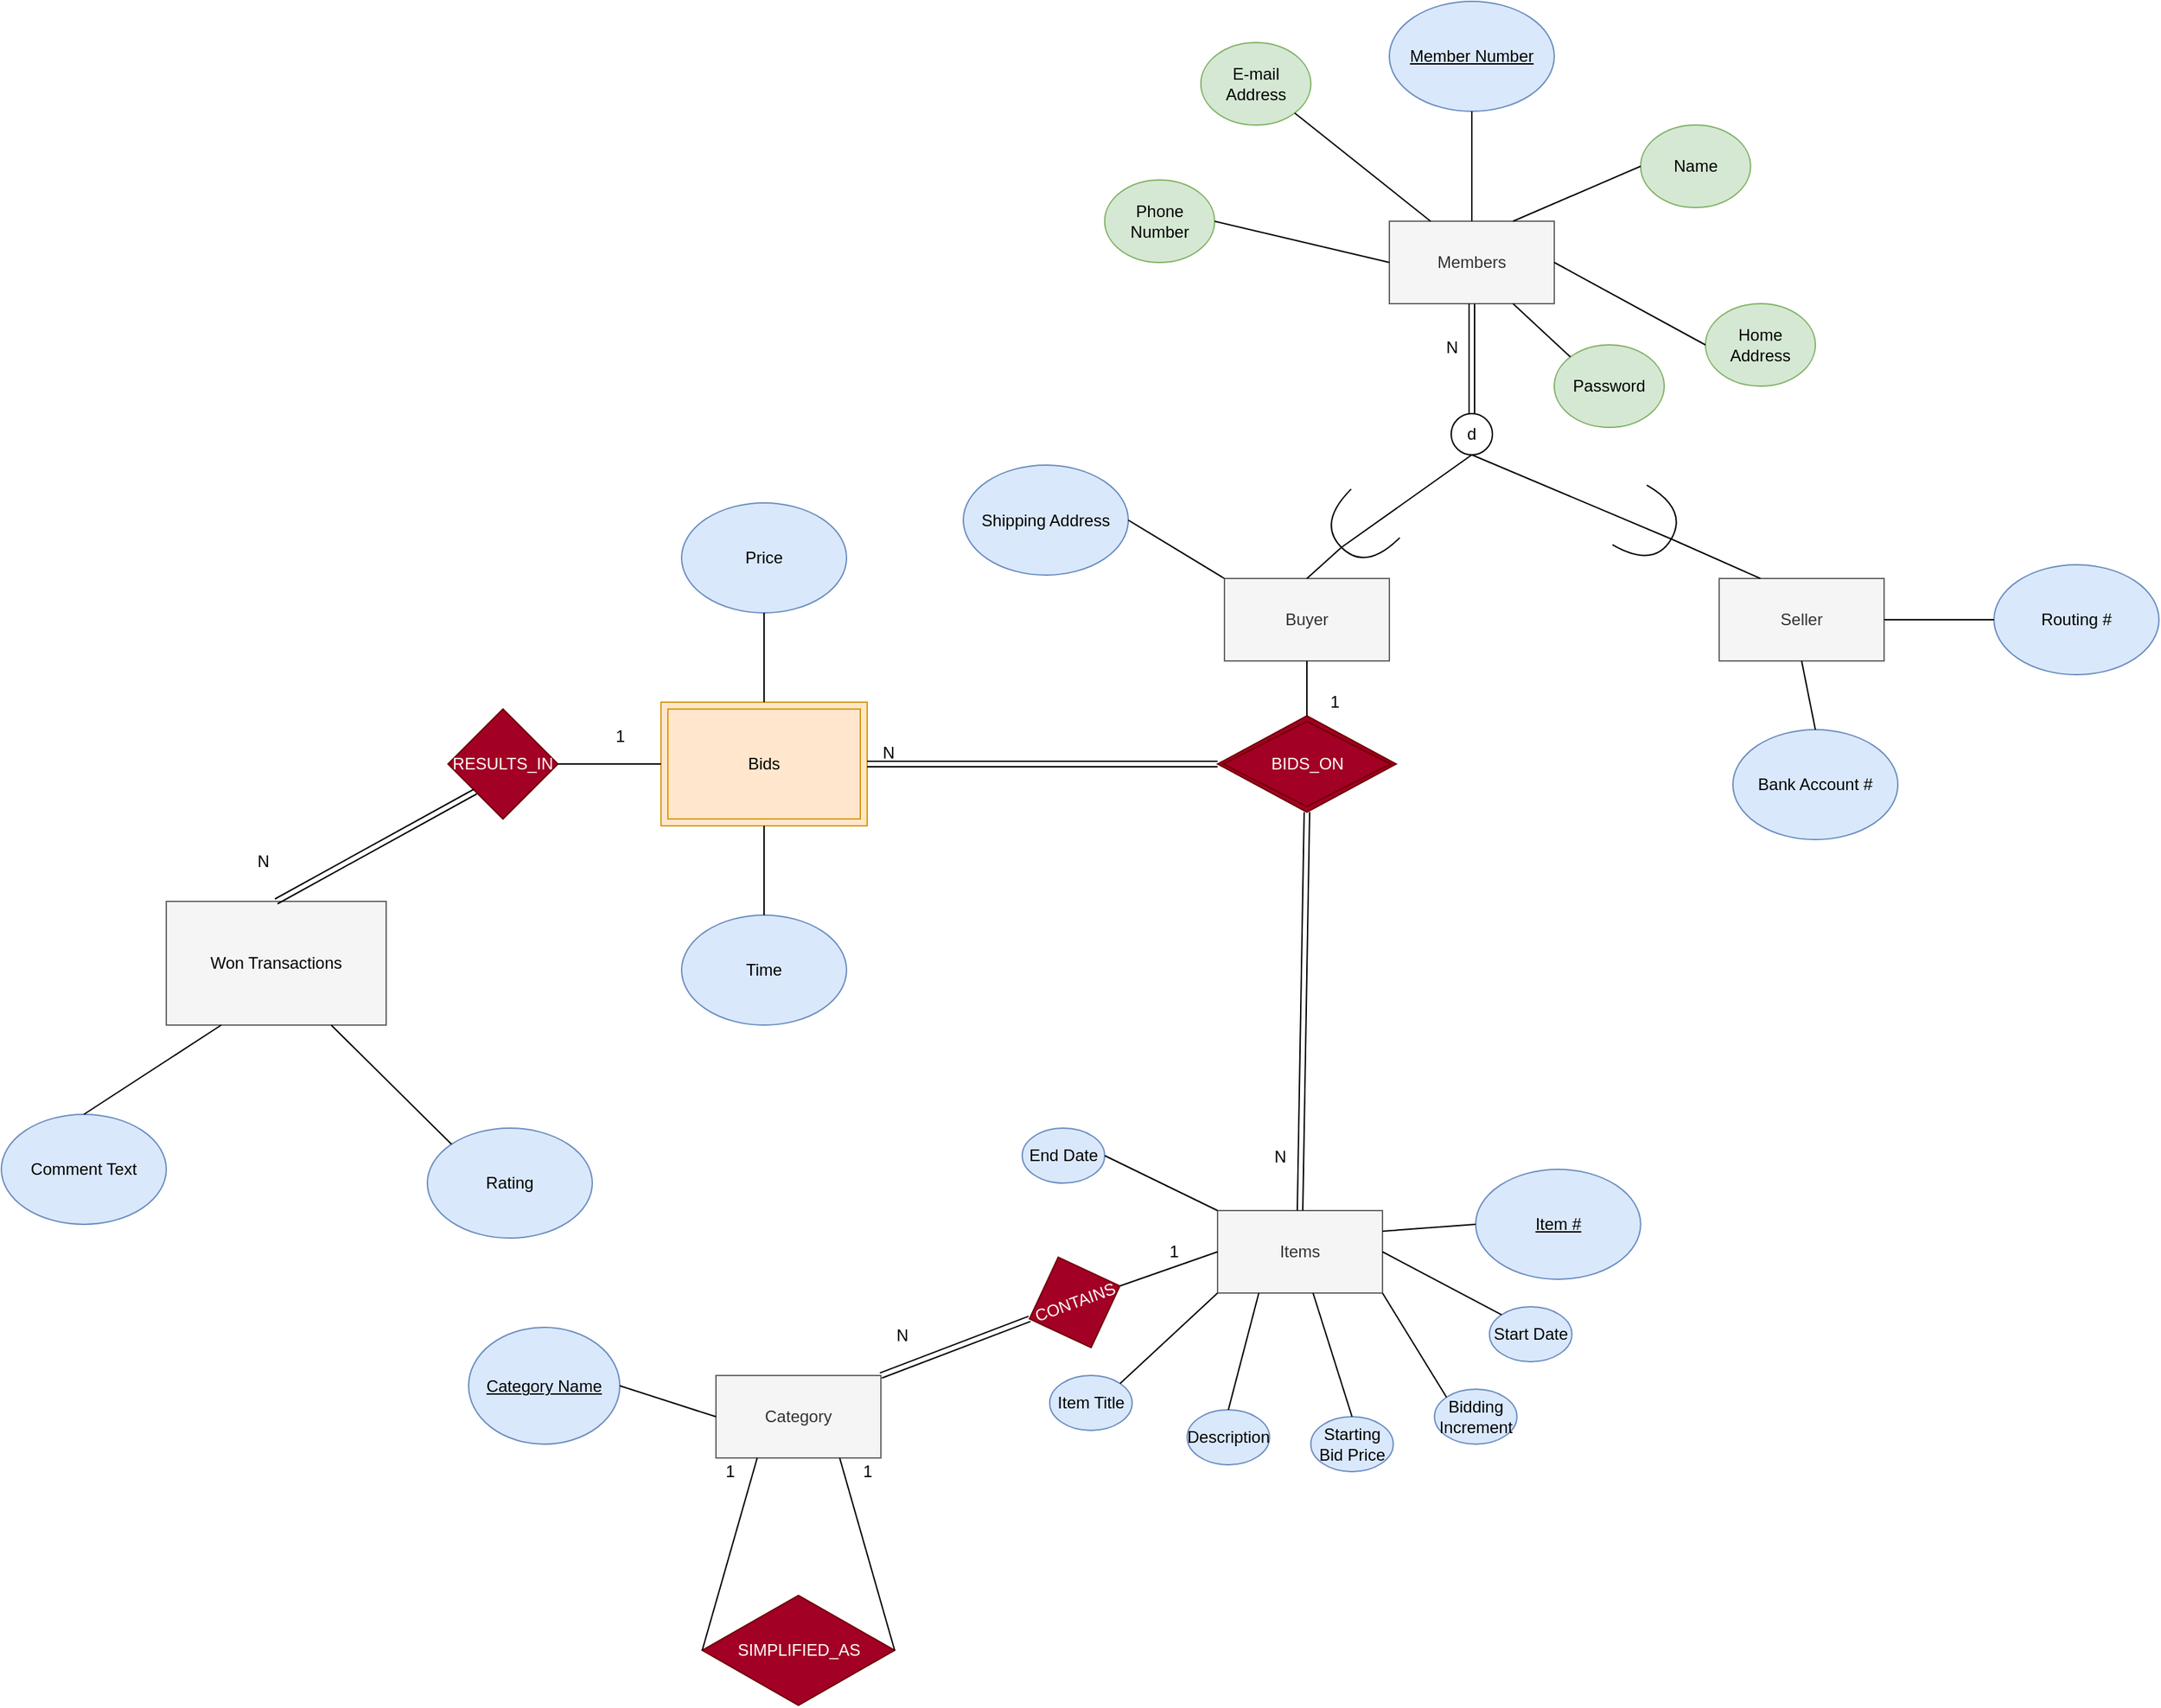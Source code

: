 <mxfile>
    <diagram id="vh4LzMmaLrvV3J_B-Y8Z" name="Page-1">
        <mxGraphModel dx="2915" dy="1084" grid="1" gridSize="10" guides="1" tooltips="1" connect="1" arrows="1" fold="1" page="1" pageScale="1" pageWidth="850" pageHeight="1100" math="0" shadow="0">
            <root>
                <mxCell id="0"/>
                <mxCell id="1" parent="0"/>
                <mxCell id="g_Fo491Jodc6aMjxL6Fi-1" value="Members" style="rounded=0;whiteSpace=wrap;html=1;fillColor=#f5f5f5;fontColor=#333333;strokeColor=#666666;" parent="1" vertex="1">
                    <mxGeometry x="180" y="280" width="120" height="60" as="geometry"/>
                </mxCell>
                <mxCell id="g_Fo491Jodc6aMjxL6Fi-2" value="&lt;u&gt;Member Number&lt;/u&gt;" style="ellipse;whiteSpace=wrap;html=1;fillColor=#dae8fc;strokeColor=#6c8ebf;" parent="1" vertex="1">
                    <mxGeometry x="180" y="120" width="120" height="80" as="geometry"/>
                </mxCell>
                <mxCell id="g_Fo491Jodc6aMjxL6Fi-4" value="Name" style="ellipse;whiteSpace=wrap;html=1;fillColor=#d5e8d4;strokeColor=#82b366;" parent="1" vertex="1">
                    <mxGeometry x="362.84" y="210" width="80" height="60" as="geometry"/>
                </mxCell>
                <mxCell id="g_Fo491Jodc6aMjxL6Fi-7" value="E-mail Address" style="ellipse;whiteSpace=wrap;html=1;fillColor=#d5e8d4;strokeColor=#82b366;" parent="1" vertex="1">
                    <mxGeometry x="42.84" y="150" width="80" height="60" as="geometry"/>
                </mxCell>
                <mxCell id="g_Fo491Jodc6aMjxL6Fi-8" value="Password" style="ellipse;whiteSpace=wrap;html=1;fillColor=#d5e8d4;strokeColor=#82b366;" parent="1" vertex="1">
                    <mxGeometry x="300" y="370" width="80" height="60" as="geometry"/>
                </mxCell>
                <mxCell id="g_Fo491Jodc6aMjxL6Fi-9" value="Home Address" style="ellipse;whiteSpace=wrap;html=1;fillColor=#d5e8d4;strokeColor=#82b366;" parent="1" vertex="1">
                    <mxGeometry x="410" y="340" width="80" height="60" as="geometry"/>
                </mxCell>
                <mxCell id="g_Fo491Jodc6aMjxL6Fi-10" value="Phone Number" style="ellipse;whiteSpace=wrap;html=1;fillColor=#d5e8d4;strokeColor=#82b366;" parent="1" vertex="1">
                    <mxGeometry x="-27.16" y="250" width="80" height="60" as="geometry"/>
                </mxCell>
                <mxCell id="g_Fo491Jodc6aMjxL6Fi-11" value="" style="endArrow=none;html=1;rounded=0;exitX=1;exitY=0.5;exitDx=0;exitDy=0;entryX=0;entryY=0.5;entryDx=0;entryDy=0;" parent="1" source="g_Fo491Jodc6aMjxL6Fi-10" target="g_Fo491Jodc6aMjxL6Fi-1" edge="1">
                    <mxGeometry width="50" height="50" relative="1" as="geometry">
                        <mxPoint x="400" y="250" as="sourcePoint"/>
                        <mxPoint x="450" y="200" as="targetPoint"/>
                    </mxGeometry>
                </mxCell>
                <mxCell id="g_Fo491Jodc6aMjxL6Fi-12" value="" style="endArrow=none;html=1;rounded=0;exitX=1;exitY=1;exitDx=0;exitDy=0;entryX=0.25;entryY=0;entryDx=0;entryDy=0;" parent="1" source="g_Fo491Jodc6aMjxL6Fi-7" target="g_Fo491Jodc6aMjxL6Fi-1" edge="1">
                    <mxGeometry width="50" height="50" relative="1" as="geometry">
                        <mxPoint x="400" y="250" as="sourcePoint"/>
                        <mxPoint x="450" y="200" as="targetPoint"/>
                    </mxGeometry>
                </mxCell>
                <mxCell id="g_Fo491Jodc6aMjxL6Fi-13" value="" style="endArrow=none;html=1;rounded=0;exitX=0;exitY=0.5;exitDx=0;exitDy=0;entryX=0.75;entryY=0;entryDx=0;entryDy=0;" parent="1" source="g_Fo491Jodc6aMjxL6Fi-4" target="g_Fo491Jodc6aMjxL6Fi-1" edge="1">
                    <mxGeometry width="50" height="50" relative="1" as="geometry">
                        <mxPoint x="400" y="250" as="sourcePoint"/>
                        <mxPoint x="450" y="200" as="targetPoint"/>
                    </mxGeometry>
                </mxCell>
                <mxCell id="g_Fo491Jodc6aMjxL6Fi-14" value="" style="endArrow=none;html=1;rounded=0;exitX=0;exitY=0;exitDx=0;exitDy=0;entryX=0.75;entryY=1;entryDx=0;entryDy=0;" parent="1" source="g_Fo491Jodc6aMjxL6Fi-8" target="g_Fo491Jodc6aMjxL6Fi-1" edge="1">
                    <mxGeometry width="50" height="50" relative="1" as="geometry">
                        <mxPoint x="400" y="250" as="sourcePoint"/>
                        <mxPoint x="450" y="200" as="targetPoint"/>
                    </mxGeometry>
                </mxCell>
                <mxCell id="g_Fo491Jodc6aMjxL6Fi-15" value="" style="endArrow=none;html=1;rounded=0;exitX=1;exitY=0.5;exitDx=0;exitDy=0;entryX=0;entryY=0.5;entryDx=0;entryDy=0;" parent="1" source="g_Fo491Jodc6aMjxL6Fi-1" target="g_Fo491Jodc6aMjxL6Fi-9" edge="1">
                    <mxGeometry width="50" height="50" relative="1" as="geometry">
                        <mxPoint x="400" y="250" as="sourcePoint"/>
                        <mxPoint x="450" y="200" as="targetPoint"/>
                    </mxGeometry>
                </mxCell>
                <mxCell id="g_Fo491Jodc6aMjxL6Fi-16" value="d" style="ellipse;whiteSpace=wrap;html=1;aspect=fixed;" parent="1" vertex="1">
                    <mxGeometry x="225" y="420" width="30" height="30" as="geometry"/>
                </mxCell>
                <mxCell id="g_Fo491Jodc6aMjxL6Fi-19" value="Buyer" style="rounded=0;whiteSpace=wrap;html=1;fillColor=#f5f5f5;fontColor=#333333;strokeColor=#666666;" parent="1" vertex="1">
                    <mxGeometry x="60" y="540" width="120" height="60" as="geometry"/>
                </mxCell>
                <mxCell id="g_Fo491Jodc6aMjxL6Fi-20" value="" style="endArrow=none;html=1;rounded=0;exitX=1;exitY=0.5;exitDx=0;exitDy=0;entryX=0.5;entryY=0;entryDx=0;entryDy=0;startArrow=none;exitPerimeter=0;" parent="1" source="g_Fo491Jodc6aMjxL6Fi-18" target="g_Fo491Jodc6aMjxL6Fi-19" edge="1">
                    <mxGeometry width="50" height="50" relative="1" as="geometry">
                        <mxPoint x="400" y="570" as="sourcePoint"/>
                        <mxPoint x="450" y="520" as="targetPoint"/>
                    </mxGeometry>
                </mxCell>
                <mxCell id="g_Fo491Jodc6aMjxL6Fi-18" value="" style="shape=requiredInterface;html=1;verticalLabelPosition=bottom;sketch=0;rotation=135;" parent="1" vertex="1">
                    <mxGeometry x="140" y="480" width="35" height="50" as="geometry"/>
                </mxCell>
                <mxCell id="g_Fo491Jodc6aMjxL6Fi-22" value="" style="endArrow=none;html=1;rounded=0;exitX=0.5;exitY=1;exitDx=0;exitDy=0;entryX=1;entryY=0.5;entryDx=0;entryDy=0;entryPerimeter=0;" parent="1" source="g_Fo491Jodc6aMjxL6Fi-16" target="g_Fo491Jodc6aMjxL6Fi-18" edge="1">
                    <mxGeometry width="50" height="50" relative="1" as="geometry">
                        <mxPoint x="240" y="450" as="sourcePoint"/>
                        <mxPoint x="107.5" y="640" as="targetPoint"/>
                    </mxGeometry>
                </mxCell>
                <mxCell id="g_Fo491Jodc6aMjxL6Fi-23" value="Seller" style="rounded=0;whiteSpace=wrap;html=1;fillColor=#f5f5f5;fontColor=#333333;strokeColor=#666666;" parent="1" vertex="1">
                    <mxGeometry x="420" y="540" width="120" height="60" as="geometry"/>
                </mxCell>
                <mxCell id="g_Fo491Jodc6aMjxL6Fi-24" value="" style="endArrow=none;html=1;rounded=0;exitX=1;exitY=0.5;exitDx=0;exitDy=0;entryX=0.25;entryY=0;entryDx=0;entryDy=0;startArrow=none;exitPerimeter=0;" parent="1" source="g_Fo491Jodc6aMjxL6Fi-26" target="g_Fo491Jodc6aMjxL6Fi-23" edge="1">
                    <mxGeometry width="50" height="50" relative="1" as="geometry">
                        <mxPoint x="400" y="570" as="sourcePoint"/>
                        <mxPoint x="450" y="520" as="targetPoint"/>
                    </mxGeometry>
                </mxCell>
                <mxCell id="g_Fo491Jodc6aMjxL6Fi-27" value="" style="endArrow=none;html=1;rounded=0;exitX=0.5;exitY=0;exitDx=0;exitDy=0;entryX=0.5;entryY=1;entryDx=0;entryDy=0;" parent="1" source="g_Fo491Jodc6aMjxL6Fi-1" target="g_Fo491Jodc6aMjxL6Fi-2" edge="1">
                    <mxGeometry width="50" height="50" relative="1" as="geometry">
                        <mxPoint x="400" y="300" as="sourcePoint"/>
                        <mxPoint x="450" y="250" as="targetPoint"/>
                    </mxGeometry>
                </mxCell>
                <mxCell id="g_Fo491Jodc6aMjxL6Fi-28" value="Shipping Address" style="ellipse;whiteSpace=wrap;html=1;fillColor=#dae8fc;strokeColor=#6c8ebf;" parent="1" vertex="1">
                    <mxGeometry x="-130" y="457.5" width="120" height="80" as="geometry"/>
                </mxCell>
                <mxCell id="g_Fo491Jodc6aMjxL6Fi-29" value="Bank Account #" style="ellipse;whiteSpace=wrap;html=1;fillColor=#dae8fc;strokeColor=#6c8ebf;" parent="1" vertex="1">
                    <mxGeometry x="430" y="650" width="120" height="80" as="geometry"/>
                </mxCell>
                <mxCell id="g_Fo491Jodc6aMjxL6Fi-30" value="Routing #" style="ellipse;whiteSpace=wrap;html=1;fillColor=#dae8fc;strokeColor=#6c8ebf;" parent="1" vertex="1">
                    <mxGeometry x="620" y="530" width="120" height="80" as="geometry"/>
                </mxCell>
                <mxCell id="g_Fo491Jodc6aMjxL6Fi-31" value="" style="endArrow=none;html=1;rounded=0;exitX=0;exitY=0;exitDx=0;exitDy=0;entryX=1;entryY=0.5;entryDx=0;entryDy=0;" parent="1" source="g_Fo491Jodc6aMjxL6Fi-19" target="g_Fo491Jodc6aMjxL6Fi-28" edge="1">
                    <mxGeometry width="50" height="50" relative="1" as="geometry">
                        <mxPoint x="400" y="600" as="sourcePoint"/>
                        <mxPoint x="450" y="550" as="targetPoint"/>
                    </mxGeometry>
                </mxCell>
                <mxCell id="g_Fo491Jodc6aMjxL6Fi-32" value="" style="endArrow=none;html=1;rounded=0;exitX=0.5;exitY=1;exitDx=0;exitDy=0;entryX=0.5;entryY=0;entryDx=0;entryDy=0;" parent="1" source="g_Fo491Jodc6aMjxL6Fi-23" target="g_Fo491Jodc6aMjxL6Fi-29" edge="1">
                    <mxGeometry width="50" height="50" relative="1" as="geometry">
                        <mxPoint x="540" y="600" as="sourcePoint"/>
                        <mxPoint x="590" y="550" as="targetPoint"/>
                    </mxGeometry>
                </mxCell>
                <mxCell id="g_Fo491Jodc6aMjxL6Fi-33" value="" style="endArrow=none;html=1;rounded=0;exitX=1;exitY=0.5;exitDx=0;exitDy=0;entryX=0;entryY=0.5;entryDx=0;entryDy=0;" parent="1" source="g_Fo491Jodc6aMjxL6Fi-23" target="g_Fo491Jodc6aMjxL6Fi-30" edge="1">
                    <mxGeometry width="50" height="50" relative="1" as="geometry">
                        <mxPoint x="540" y="600" as="sourcePoint"/>
                        <mxPoint x="590" y="550" as="targetPoint"/>
                    </mxGeometry>
                </mxCell>
                <mxCell id="g_Fo491Jodc6aMjxL6Fi-34" value="Items" style="rounded=0;whiteSpace=wrap;html=1;fillColor=#f5f5f5;fontColor=#333333;strokeColor=#666666;" parent="1" vertex="1">
                    <mxGeometry x="55" y="1000" width="120" height="60" as="geometry"/>
                </mxCell>
                <mxCell id="g_Fo491Jodc6aMjxL6Fi-37" value="&lt;u&gt;Item #&lt;/u&gt;" style="ellipse;whiteSpace=wrap;html=1;fillColor=#dae8fc;strokeColor=#6c8ebf;" parent="1" vertex="1">
                    <mxGeometry x="242.84" y="970" width="120" height="80" as="geometry"/>
                </mxCell>
                <mxCell id="g_Fo491Jodc6aMjxL6Fi-42" value="Item Title" style="ellipse;whiteSpace=wrap;html=1;fillColor=#dae8fc;strokeColor=#6c8ebf;" parent="1" vertex="1">
                    <mxGeometry x="-67.16" y="1120" width="60" height="40" as="geometry"/>
                </mxCell>
                <mxCell id="g_Fo491Jodc6aMjxL6Fi-43" value="Description" style="ellipse;whiteSpace=wrap;html=1;fillColor=#dae8fc;strokeColor=#6c8ebf;" parent="1" vertex="1">
                    <mxGeometry x="32.84" y="1145" width="60" height="40" as="geometry"/>
                </mxCell>
                <mxCell id="g_Fo491Jodc6aMjxL6Fi-44" value="Starting Bid Price" style="ellipse;whiteSpace=wrap;html=1;fillColor=#dae8fc;strokeColor=#6c8ebf;" parent="1" vertex="1">
                    <mxGeometry x="122.84" y="1150" width="60" height="40" as="geometry"/>
                </mxCell>
                <mxCell id="g_Fo491Jodc6aMjxL6Fi-45" value="Bidding Increment" style="ellipse;whiteSpace=wrap;html=1;fillColor=#dae8fc;strokeColor=#6c8ebf;" parent="1" vertex="1">
                    <mxGeometry x="212.84" y="1130" width="60" height="40" as="geometry"/>
                </mxCell>
                <mxCell id="g_Fo491Jodc6aMjxL6Fi-46" value="Start Date" style="ellipse;whiteSpace=wrap;html=1;fillColor=#dae8fc;strokeColor=#6c8ebf;" parent="1" vertex="1">
                    <mxGeometry x="252.84" y="1070" width="60" height="40" as="geometry"/>
                </mxCell>
                <mxCell id="g_Fo491Jodc6aMjxL6Fi-47" value="End Date" style="ellipse;whiteSpace=wrap;html=1;fillColor=#dae8fc;strokeColor=#6c8ebf;" parent="1" vertex="1">
                    <mxGeometry x="-87.16" y="940" width="60" height="40" as="geometry"/>
                </mxCell>
                <mxCell id="g_Fo491Jodc6aMjxL6Fi-48" value="" style="endArrow=none;html=1;rounded=0;exitX=1;exitY=0.25;exitDx=0;exitDy=0;entryX=0;entryY=0.5;entryDx=0;entryDy=0;" parent="1" source="g_Fo491Jodc6aMjxL6Fi-34" target="g_Fo491Jodc6aMjxL6Fi-37" edge="1">
                    <mxGeometry width="50" height="50" relative="1" as="geometry">
                        <mxPoint x="-37.16" y="900" as="sourcePoint"/>
                        <mxPoint x="12.84" y="850" as="targetPoint"/>
                    </mxGeometry>
                </mxCell>
                <mxCell id="g_Fo491Jodc6aMjxL6Fi-50" value="" style="endArrow=none;html=1;rounded=0;exitX=1;exitY=0.5;exitDx=0;exitDy=0;entryX=0;entryY=0;entryDx=0;entryDy=0;" parent="1" source="g_Fo491Jodc6aMjxL6Fi-47" target="g_Fo491Jodc6aMjxL6Fi-34" edge="1">
                    <mxGeometry width="50" height="50" relative="1" as="geometry">
                        <mxPoint x="-37.16" y="1060" as="sourcePoint"/>
                        <mxPoint x="12.84" y="1010" as="targetPoint"/>
                    </mxGeometry>
                </mxCell>
                <mxCell id="g_Fo491Jodc6aMjxL6Fi-51" value="" style="endArrow=none;html=1;rounded=0;exitX=1;exitY=0;exitDx=0;exitDy=0;entryX=0;entryY=1;entryDx=0;entryDy=0;" parent="1" source="g_Fo491Jodc6aMjxL6Fi-42" target="g_Fo491Jodc6aMjxL6Fi-34" edge="1">
                    <mxGeometry width="50" height="50" relative="1" as="geometry">
                        <mxPoint x="-37.16" y="1060" as="sourcePoint"/>
                        <mxPoint x="12.84" y="1010" as="targetPoint"/>
                    </mxGeometry>
                </mxCell>
                <mxCell id="g_Fo491Jodc6aMjxL6Fi-52" value="" style="endArrow=none;html=1;rounded=0;exitX=0.5;exitY=0;exitDx=0;exitDy=0;entryX=0.25;entryY=1;entryDx=0;entryDy=0;" parent="1" source="g_Fo491Jodc6aMjxL6Fi-43" target="g_Fo491Jodc6aMjxL6Fi-34" edge="1">
                    <mxGeometry width="50" height="50" relative="1" as="geometry">
                        <mxPoint x="-37.16" y="1060" as="sourcePoint"/>
                        <mxPoint x="12.84" y="1010" as="targetPoint"/>
                    </mxGeometry>
                </mxCell>
                <mxCell id="g_Fo491Jodc6aMjxL6Fi-53" value="" style="endArrow=none;html=1;rounded=0;exitX=0.5;exitY=0;exitDx=0;exitDy=0;" parent="1" source="g_Fo491Jodc6aMjxL6Fi-44" target="g_Fo491Jodc6aMjxL6Fi-34" edge="1">
                    <mxGeometry width="50" height="50" relative="1" as="geometry">
                        <mxPoint x="-37.16" y="1060" as="sourcePoint"/>
                        <mxPoint x="12.84" y="1010" as="targetPoint"/>
                    </mxGeometry>
                </mxCell>
                <mxCell id="g_Fo491Jodc6aMjxL6Fi-57" value="" style="endArrow=none;html=1;rounded=0;exitX=0;exitY=0;exitDx=0;exitDy=0;entryX=1;entryY=1;entryDx=0;entryDy=0;" parent="1" source="g_Fo491Jodc6aMjxL6Fi-45" target="g_Fo491Jodc6aMjxL6Fi-34" edge="1">
                    <mxGeometry width="50" height="50" relative="1" as="geometry">
                        <mxPoint x="-37.16" y="1060" as="sourcePoint"/>
                        <mxPoint x="12.84" y="1010" as="targetPoint"/>
                    </mxGeometry>
                </mxCell>
                <mxCell id="g_Fo491Jodc6aMjxL6Fi-59" value="" style="endArrow=none;html=1;rounded=0;entryX=0;entryY=0;entryDx=0;entryDy=0;exitX=1;exitY=0.5;exitDx=0;exitDy=0;" parent="1" source="g_Fo491Jodc6aMjxL6Fi-34" target="g_Fo491Jodc6aMjxL6Fi-46" edge="1">
                    <mxGeometry width="50" height="50" relative="1" as="geometry">
                        <mxPoint x="-37.16" y="1060" as="sourcePoint"/>
                        <mxPoint x="12.84" y="1010" as="targetPoint"/>
                    </mxGeometry>
                </mxCell>
                <mxCell id="g_Fo491Jodc6aMjxL6Fi-60" value="Category" style="rounded=0;whiteSpace=wrap;html=1;fillColor=#f5f5f5;fontColor=#333333;strokeColor=#666666;" parent="1" vertex="1">
                    <mxGeometry x="-310" y="1120.03" width="120" height="60" as="geometry"/>
                </mxCell>
                <mxCell id="g_Fo491Jodc6aMjxL6Fi-61" value="" style="rhombus;whiteSpace=wrap;html=1;fillColor=#a20025;fontColor=#ffffff;strokeColor=#6F0000;" parent="1" vertex="1">
                    <mxGeometry x="-320" y="1280.03" width="140" height="80" as="geometry"/>
                </mxCell>
                <mxCell id="g_Fo491Jodc6aMjxL6Fi-62" value="" style="endArrow=none;html=1;rounded=0;exitX=0;exitY=0.5;exitDx=0;exitDy=0;entryX=0.25;entryY=1;entryDx=0;entryDy=0;" parent="1" source="g_Fo491Jodc6aMjxL6Fi-61" target="g_Fo491Jodc6aMjxL6Fi-60" edge="1">
                    <mxGeometry width="50" height="50" relative="1" as="geometry">
                        <mxPoint x="-130" y="1350.03" as="sourcePoint"/>
                        <mxPoint x="-80" y="1300.03" as="targetPoint"/>
                    </mxGeometry>
                </mxCell>
                <mxCell id="g_Fo491Jodc6aMjxL6Fi-63" value="" style="endArrow=none;html=1;rounded=0;exitX=1;exitY=0.5;exitDx=0;exitDy=0;entryX=0.75;entryY=1;entryDx=0;entryDy=0;" parent="1" source="g_Fo491Jodc6aMjxL6Fi-61" target="g_Fo491Jodc6aMjxL6Fi-60" edge="1">
                    <mxGeometry width="50" height="50" relative="1" as="geometry">
                        <mxPoint x="-130" y="1350.03" as="sourcePoint"/>
                        <mxPoint x="-80" y="1300.03" as="targetPoint"/>
                    </mxGeometry>
                </mxCell>
                <mxCell id="g_Fo491Jodc6aMjxL6Fi-70" value="Bids" style="shape=ext;margin=3;double=1;whiteSpace=wrap;html=1;align=center;fillColor=#ffe6cc;strokeColor=#d79b00;" parent="1" vertex="1">
                    <mxGeometry x="-350" y="630" width="150" height="90" as="geometry"/>
                </mxCell>
                <mxCell id="g_Fo491Jodc6aMjxL6Fi-71" value="Price" style="ellipse;whiteSpace=wrap;html=1;fillColor=#dae8fc;strokeColor=#6c8ebf;" parent="1" vertex="1">
                    <mxGeometry x="-335" y="485" width="120" height="80" as="geometry"/>
                </mxCell>
                <mxCell id="g_Fo491Jodc6aMjxL6Fi-72" value="Time" style="ellipse;whiteSpace=wrap;html=1;fillColor=#dae8fc;strokeColor=#6c8ebf;" parent="1" vertex="1">
                    <mxGeometry x="-335" y="785" width="120" height="80" as="geometry"/>
                </mxCell>
                <mxCell id="g_Fo491Jodc6aMjxL6Fi-73" value="" style="endArrow=none;html=1;rounded=0;exitX=0.5;exitY=1;exitDx=0;exitDy=0;entryX=0.5;entryY=0;entryDx=0;entryDy=0;" parent="1" source="g_Fo491Jodc6aMjxL6Fi-71" target="g_Fo491Jodc6aMjxL6Fi-70" edge="1">
                    <mxGeometry width="50" height="50" relative="1" as="geometry">
                        <mxPoint x="-110" y="755" as="sourcePoint"/>
                        <mxPoint x="-60" y="705" as="targetPoint"/>
                    </mxGeometry>
                </mxCell>
                <mxCell id="g_Fo491Jodc6aMjxL6Fi-74" value="" style="endArrow=none;html=1;rounded=0;exitX=0.5;exitY=0;exitDx=0;exitDy=0;entryX=0.5;entryY=1;entryDx=0;entryDy=0;" parent="1" source="g_Fo491Jodc6aMjxL6Fi-72" target="g_Fo491Jodc6aMjxL6Fi-70" edge="1">
                    <mxGeometry width="50" height="50" relative="1" as="geometry">
                        <mxPoint x="-110" y="755" as="sourcePoint"/>
                        <mxPoint x="-60" y="705" as="targetPoint"/>
                    </mxGeometry>
                </mxCell>
                <mxCell id="g_Fo491Jodc6aMjxL6Fi-75" value="" style="shape=rhombus;double=1;perimeter=rhombusPerimeter;whiteSpace=wrap;html=1;align=center;fillColor=#a20025;fontColor=#ffffff;strokeColor=#6F0000;" parent="1" vertex="1">
                    <mxGeometry x="55" y="640" width="130" height="70" as="geometry"/>
                </mxCell>
                <mxCell id="g_Fo491Jodc6aMjxL6Fi-76" value="" style="shape=link;html=1;rounded=0;exitX=0;exitY=0.5;exitDx=0;exitDy=0;entryX=1;entryY=0.5;entryDx=0;entryDy=0;" parent="1" source="g_Fo491Jodc6aMjxL6Fi-75" target="g_Fo491Jodc6aMjxL6Fi-70" edge="1">
                    <mxGeometry relative="1" as="geometry">
                        <mxPoint x="20" y="670" as="sourcePoint"/>
                        <mxPoint x="180" y="670" as="targetPoint"/>
                    </mxGeometry>
                </mxCell>
                <mxCell id="g_Fo491Jodc6aMjxL6Fi-77" value="N" style="resizable=0;html=1;align=right;verticalAlign=bottom;" parent="g_Fo491Jodc6aMjxL6Fi-76" connectable="0" vertex="1">
                    <mxGeometry x="1" relative="1" as="geometry">
                        <mxPoint x="20" as="offset"/>
                    </mxGeometry>
                </mxCell>
                <mxCell id="g_Fo491Jodc6aMjxL6Fi-78" value="" style="endArrow=none;html=1;rounded=0;entryX=0.5;entryY=1;entryDx=0;entryDy=0;exitX=0.5;exitY=0;exitDx=0;exitDy=0;" parent="1" source="g_Fo491Jodc6aMjxL6Fi-75" target="g_Fo491Jodc6aMjxL6Fi-19" edge="1">
                    <mxGeometry width="50" height="50" relative="1" as="geometry">
                        <mxPoint x="60" y="690" as="sourcePoint"/>
                        <mxPoint x="110" y="640" as="targetPoint"/>
                    </mxGeometry>
                </mxCell>
                <mxCell id="g_Fo491Jodc6aMjxL6Fi-83" value="" style="endArrow=none;html=1;rounded=0;entryX=0;entryY=0.5;entryDx=0;entryDy=0;exitX=1;exitY=0.5;exitDx=0;exitDy=0;" parent="1" source="g_Fo491Jodc6aMjxL6Fi-84" target="g_Fo491Jodc6aMjxL6Fi-34" edge="1">
                    <mxGeometry width="50" height="50" relative="1" as="geometry">
                        <mxPoint x="22.84" y="1040" as="sourcePoint"/>
                        <mxPoint x="82.84" y="1080" as="targetPoint"/>
                    </mxGeometry>
                </mxCell>
                <mxCell id="g_Fo491Jodc6aMjxL6Fi-84" value="" style="rhombus;whiteSpace=wrap;html=1;rotation=-20;fillColor=#a20025;strokeColor=#6F0000;fontColor=#ffffff;" parent="1" vertex="1">
                    <mxGeometry x="-83.99" y="1031.83" width="70" height="70" as="geometry"/>
                </mxCell>
                <mxCell id="3" value="" style="shape=link;html=1;rounded=0;entryX=0.5;entryY=0;entryDx=0;entryDy=0;exitX=0.5;exitY=1;exitDx=0;exitDy=0;" parent="1" source="g_Fo491Jodc6aMjxL6Fi-75" target="g_Fo491Jodc6aMjxL6Fi-34" edge="1">
                    <mxGeometry relative="1" as="geometry">
                        <mxPoint x="50" y="660" as="sourcePoint"/>
                        <mxPoint x="210" y="660" as="targetPoint"/>
                    </mxGeometry>
                </mxCell>
                <mxCell id="4" value="N" style="resizable=0;html=1;align=right;verticalAlign=bottom;" parent="3" connectable="0" vertex="1">
                    <mxGeometry x="1" relative="1" as="geometry">
                        <mxPoint x="-10" y="-30" as="offset"/>
                    </mxGeometry>
                </mxCell>
                <mxCell id="5" value="1" style="text;html=1;align=center;verticalAlign=middle;resizable=0;points=[];autosize=1;strokeColor=none;fillColor=none;" parent="1" vertex="1">
                    <mxGeometry x="130" y="620" width="20" height="20" as="geometry"/>
                </mxCell>
                <mxCell id="6" value="" style="shape=link;html=1;rounded=0;entryX=1;entryY=0;entryDx=0;entryDy=0;exitX=0;exitY=0.5;exitDx=0;exitDy=0;" parent="1" source="g_Fo491Jodc6aMjxL6Fi-84" target="g_Fo491Jodc6aMjxL6Fi-60" edge="1">
                    <mxGeometry relative="1" as="geometry">
                        <mxPoint x="-120" y="850" as="sourcePoint"/>
                        <mxPoint x="40" y="850" as="targetPoint"/>
                    </mxGeometry>
                </mxCell>
                <mxCell id="7" value="N" style="resizable=0;html=1;align=right;verticalAlign=bottom;" parent="6" connectable="0" vertex="1">
                    <mxGeometry x="1" relative="1" as="geometry">
                        <mxPoint x="20" y="-20" as="offset"/>
                    </mxGeometry>
                </mxCell>
                <mxCell id="8" value="1" style="text;html=1;align=center;verticalAlign=middle;resizable=0;points=[];autosize=1;strokeColor=none;fillColor=none;" parent="1" vertex="1">
                    <mxGeometry x="12.84" y="1020" width="20" height="20" as="geometry"/>
                </mxCell>
                <mxCell id="9" value="&lt;font color=&quot;#ffffff&quot;&gt;CONTAINS&lt;/font&gt;" style="text;html=1;align=center;verticalAlign=middle;resizable=0;points=[];autosize=1;rotation=-20;" parent="1" vertex="1">
                    <mxGeometry x="-88.99" y="1056.83" width="80" height="20" as="geometry"/>
                </mxCell>
                <mxCell id="10" value="BIDS_ON" style="text;html=1;align=center;verticalAlign=middle;resizable=0;points=[];autosize=1;strokeColor=none;fillColor=none;fontColor=#FFFFFF;" parent="1" vertex="1">
                    <mxGeometry x="85" y="665" width="70" height="20" as="geometry"/>
                </mxCell>
                <mxCell id="13" value="&lt;font color=&quot;#000000&quot;&gt;Won Transactions&lt;/font&gt;" style="rounded=0;whiteSpace=wrap;html=1;fontColor=#333333;fillColor=#f5f5f5;strokeColor=#666666;" parent="1" vertex="1">
                    <mxGeometry x="-710" y="775" width="160" height="90" as="geometry"/>
                </mxCell>
                <mxCell id="14" value="Rating" style="ellipse;whiteSpace=wrap;html=1;fillColor=#dae8fc;strokeColor=#6c8ebf;" parent="1" vertex="1">
                    <mxGeometry x="-520" y="940" width="120" height="80" as="geometry"/>
                </mxCell>
                <mxCell id="15" value="Comment Text" style="ellipse;whiteSpace=wrap;html=1;fillColor=#dae8fc;strokeColor=#6c8ebf;" parent="1" vertex="1">
                    <mxGeometry x="-830" y="930.0" width="120" height="80" as="geometry"/>
                </mxCell>
                <mxCell id="16" value="" style="endArrow=none;html=1;fontColor=#000000;exitX=0.5;exitY=0;exitDx=0;exitDy=0;entryX=0.25;entryY=1;entryDx=0;entryDy=0;" parent="1" source="15" target="13" edge="1">
                    <mxGeometry width="50" height="50" relative="1" as="geometry">
                        <mxPoint x="480" y="760" as="sourcePoint"/>
                        <mxPoint x="530" y="710" as="targetPoint"/>
                    </mxGeometry>
                </mxCell>
                <mxCell id="17" value="" style="endArrow=none;html=1;fontColor=#000000;exitX=0.75;exitY=1;exitDx=0;exitDy=0;entryX=0;entryY=0;entryDx=0;entryDy=0;" parent="1" source="13" target="14" edge="1">
                    <mxGeometry width="50" height="50" relative="1" as="geometry">
                        <mxPoint x="480" y="760" as="sourcePoint"/>
                        <mxPoint x="530" y="710" as="targetPoint"/>
                    </mxGeometry>
                </mxCell>
                <mxCell id="g_Fo491Jodc6aMjxL6Fi-26" value="" style="shape=requiredInterface;html=1;verticalLabelPosition=bottom;sketch=0;rotation=120;direction=north;" parent="1" vertex="1">
                    <mxGeometry x="345" y="485" width="50" height="35" as="geometry"/>
                </mxCell>
                <mxCell id="19" value="" style="endArrow=none;html=1;rounded=0;exitX=0.5;exitY=1;exitDx=0;exitDy=0;entryX=1;entryY=0.5;entryDx=0;entryDy=0;entryPerimeter=0;" parent="1" source="g_Fo491Jodc6aMjxL6Fi-16" target="g_Fo491Jodc6aMjxL6Fi-26" edge="1">
                    <mxGeometry width="50" height="50" relative="1" as="geometry">
                        <mxPoint x="240" y="450" as="sourcePoint"/>
                        <mxPoint x="480" y="540" as="targetPoint"/>
                    </mxGeometry>
                </mxCell>
                <mxCell id="20" value="&lt;font color=&quot;#ffffff&quot;&gt;RESULTS_IN&lt;/font&gt;" style="rhombus;whiteSpace=wrap;html=1;fontColor=#ffffff;fillColor=#a20025;strokeColor=#6F0000;" parent="1" vertex="1">
                    <mxGeometry x="-505" y="635" width="80" height="80" as="geometry"/>
                </mxCell>
                <mxCell id="24" value="" style="shape=link;html=1;rounded=0;fontColor=#FFFFFF;entryX=0.5;entryY=1;entryDx=0;entryDy=0;exitX=0.5;exitY=0;exitDx=0;exitDy=0;" parent="1" source="g_Fo491Jodc6aMjxL6Fi-16" target="g_Fo491Jodc6aMjxL6Fi-1" edge="1">
                    <mxGeometry relative="1" as="geometry">
                        <mxPoint x="190" y="450" as="sourcePoint"/>
                        <mxPoint x="350" y="450" as="targetPoint"/>
                    </mxGeometry>
                </mxCell>
                <mxCell id="25" value="&lt;font color=&quot;#000000&quot;&gt;N&lt;/font&gt;" style="resizable=0;html=1;align=right;verticalAlign=bottom;fontColor=#FFFFFF;" parent="24" connectable="0" vertex="1">
                    <mxGeometry x="1" relative="1" as="geometry">
                        <mxPoint x="-10" y="40" as="offset"/>
                    </mxGeometry>
                </mxCell>
                <mxCell id="27" value="&lt;font color=&quot;#ffffff&quot;&gt;SIMPLIFIED_AS&lt;/font&gt;" style="text;html=1;align=center;verticalAlign=middle;resizable=0;points=[];autosize=1;strokeColor=none;fillColor=none;fontColor=#000000;" parent="1" vertex="1">
                    <mxGeometry x="-300" y="1310.03" width="100" height="20" as="geometry"/>
                </mxCell>
                <mxCell id="28" value="" style="shape=link;html=1;rounded=0;fontColor=#FFFFFF;entryX=0.5;entryY=0;entryDx=0;entryDy=0;exitX=0;exitY=1;exitDx=0;exitDy=0;" parent="1" source="20" target="13" edge="1">
                    <mxGeometry relative="1" as="geometry">
                        <mxPoint x="210" y="640" as="sourcePoint"/>
                        <mxPoint x="370" y="640" as="targetPoint"/>
                    </mxGeometry>
                </mxCell>
                <mxCell id="29" value="&lt;font color=&quot;#000000&quot;&gt;N&lt;/font&gt;" style="resizable=0;html=1;align=right;verticalAlign=bottom;fontColor=#FFFFFF;" parent="28" connectable="0" vertex="1">
                    <mxGeometry x="1" relative="1" as="geometry">
                        <mxPoint x="-5" y="-20" as="offset"/>
                    </mxGeometry>
                </mxCell>
                <mxCell id="WcUb8YQPJLTFq3W6hhiu-30" value="" style="endArrow=none;html=1;rounded=0;exitX=1;exitY=0.5;exitDx=0;exitDy=0;entryX=0;entryY=0.5;entryDx=0;entryDy=0;" parent="1" source="20" target="g_Fo491Jodc6aMjxL6Fi-70" edge="1">
                    <mxGeometry width="50" height="50" relative="1" as="geometry">
                        <mxPoint x="-400" y="730" as="sourcePoint"/>
                        <mxPoint x="-350" y="680" as="targetPoint"/>
                    </mxGeometry>
                </mxCell>
                <mxCell id="WcUb8YQPJLTFq3W6hhiu-31" value="1" style="text;html=1;align=center;verticalAlign=middle;resizable=0;points=[];autosize=1;strokeColor=none;fillColor=none;" parent="1" vertex="1">
                    <mxGeometry x="-390" y="645" width="20" height="20" as="geometry"/>
                </mxCell>
                <mxCell id="30" value="&lt;u&gt;Category Name&lt;/u&gt;" style="ellipse;whiteSpace=wrap;html=1;fillColor=#dae8fc;strokeColor=#6c8ebf;" vertex="1" parent="1">
                    <mxGeometry x="-490" y="1085" width="110" height="85" as="geometry"/>
                </mxCell>
                <mxCell id="31" value="" style="endArrow=none;html=1;exitX=1;exitY=0.5;exitDx=0;exitDy=0;entryX=0;entryY=0.5;entryDx=0;entryDy=0;" edge="1" parent="1" source="30" target="g_Fo491Jodc6aMjxL6Fi-60">
                    <mxGeometry width="50" height="50" relative="1" as="geometry">
                        <mxPoint x="-190" y="1160" as="sourcePoint"/>
                        <mxPoint x="-140" y="1110" as="targetPoint"/>
                    </mxGeometry>
                </mxCell>
                <mxCell id="32" value="1" style="text;html=1;align=center;verticalAlign=middle;resizable=0;points=[];autosize=1;strokeColor=none;fillColor=none;" vertex="1" parent="1">
                    <mxGeometry x="-310" y="1180" width="20" height="20" as="geometry"/>
                </mxCell>
                <mxCell id="33" value="1" style="text;html=1;align=center;verticalAlign=middle;resizable=0;points=[];autosize=1;strokeColor=none;fillColor=none;" vertex="1" parent="1">
                    <mxGeometry x="-210" y="1180" width="20" height="20" as="geometry"/>
                </mxCell>
            </root>
        </mxGraphModel>
    </diagram>
</mxfile>